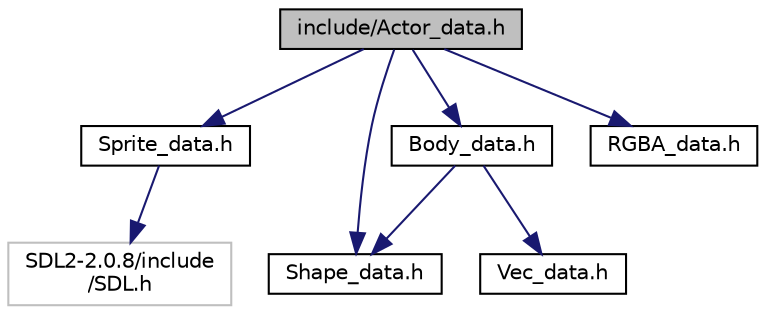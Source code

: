 digraph "include/Actor_data.h"
{
  edge [fontname="Helvetica",fontsize="10",labelfontname="Helvetica",labelfontsize="10"];
  node [fontname="Helvetica",fontsize="10",shape=record];
  Node0 [label="include/Actor_data.h",height=0.2,width=0.4,color="black", fillcolor="grey75", style="filled", fontcolor="black"];
  Node0 -> Node1 [color="midnightblue",fontsize="10",style="solid"];
  Node1 [label="Shape_data.h",height=0.2,width=0.4,color="black", fillcolor="white", style="filled",URL="$_shape__data_8h.html"];
  Node0 -> Node2 [color="midnightblue",fontsize="10",style="solid"];
  Node2 [label="Sprite_data.h",height=0.2,width=0.4,color="black", fillcolor="white", style="filled",URL="$_sprite__data_8h.html"];
  Node2 -> Node3 [color="midnightblue",fontsize="10",style="solid"];
  Node3 [label="SDL2-2.0.8/include\l/SDL.h",height=0.2,width=0.4,color="grey75", fillcolor="white", style="filled"];
  Node0 -> Node4 [color="midnightblue",fontsize="10",style="solid"];
  Node4 [label="Body_data.h",height=0.2,width=0.4,color="black", fillcolor="white", style="filled",URL="$_body__data_8h.html"];
  Node4 -> Node1 [color="midnightblue",fontsize="10",style="solid"];
  Node4 -> Node5 [color="midnightblue",fontsize="10",style="solid"];
  Node5 [label="Vec_data.h",height=0.2,width=0.4,color="black", fillcolor="white", style="filled",URL="$_vec__data_8h.html"];
  Node0 -> Node6 [color="midnightblue",fontsize="10",style="solid"];
  Node6 [label="RGBA_data.h",height=0.2,width=0.4,color="black", fillcolor="white", style="filled",URL="$_r_g_b_a__data_8h.html"];
}
